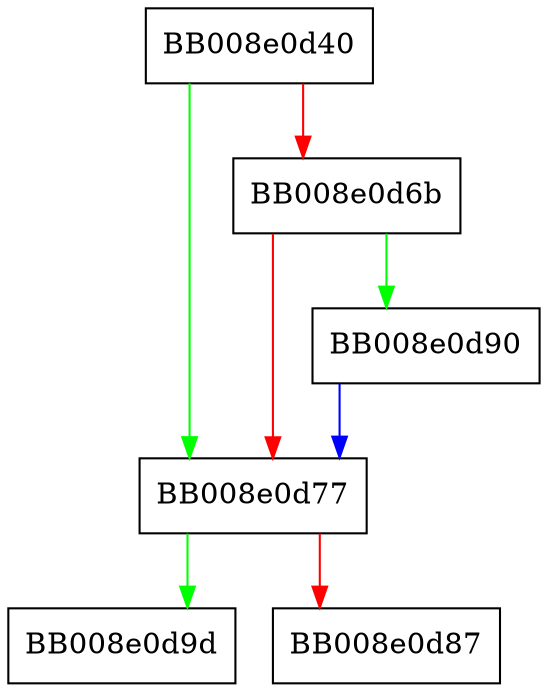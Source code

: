 digraph __inet_aton_exact {
  node [shape="box"];
  graph [splines=ortho];
  BB008e0d40 -> BB008e0d77 [color="green"];
  BB008e0d40 -> BB008e0d6b [color="red"];
  BB008e0d6b -> BB008e0d90 [color="green"];
  BB008e0d6b -> BB008e0d77 [color="red"];
  BB008e0d77 -> BB008e0d9d [color="green"];
  BB008e0d77 -> BB008e0d87 [color="red"];
  BB008e0d90 -> BB008e0d77 [color="blue"];
}